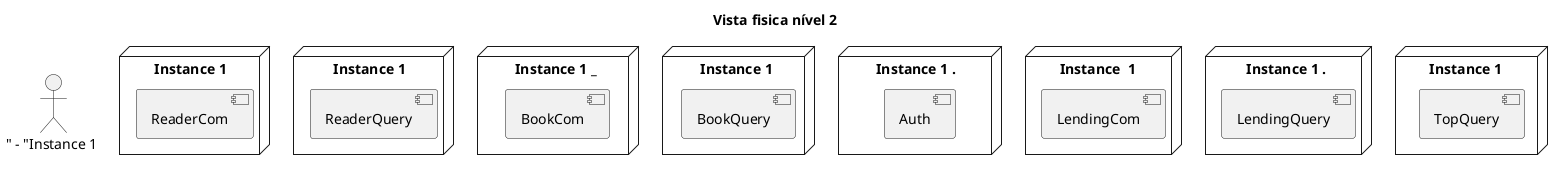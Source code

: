 @startuml
 'https://plantuml.com/class-diagram

title Vista fisica nível 2

 hide circle
 skinparam classAttributeIconSize 0

node "Instance 1"{
    component ReaderCom
}

node " Instance 1 "{
    component ReaderQuery
}

node " Instance 1 _"{
    component BookCom
}

node " Instance 1"{
    component BookQuery
}

node " Instance 1 . "{
    component Auth
}

node "Instance  1 "{
    component LendingCom
}

node " Instance 1 ."{
    component LendingQuery
}

node "Instance 1 "{
    component TopQuery
}


"" - "Instance 1 "



@enduml
